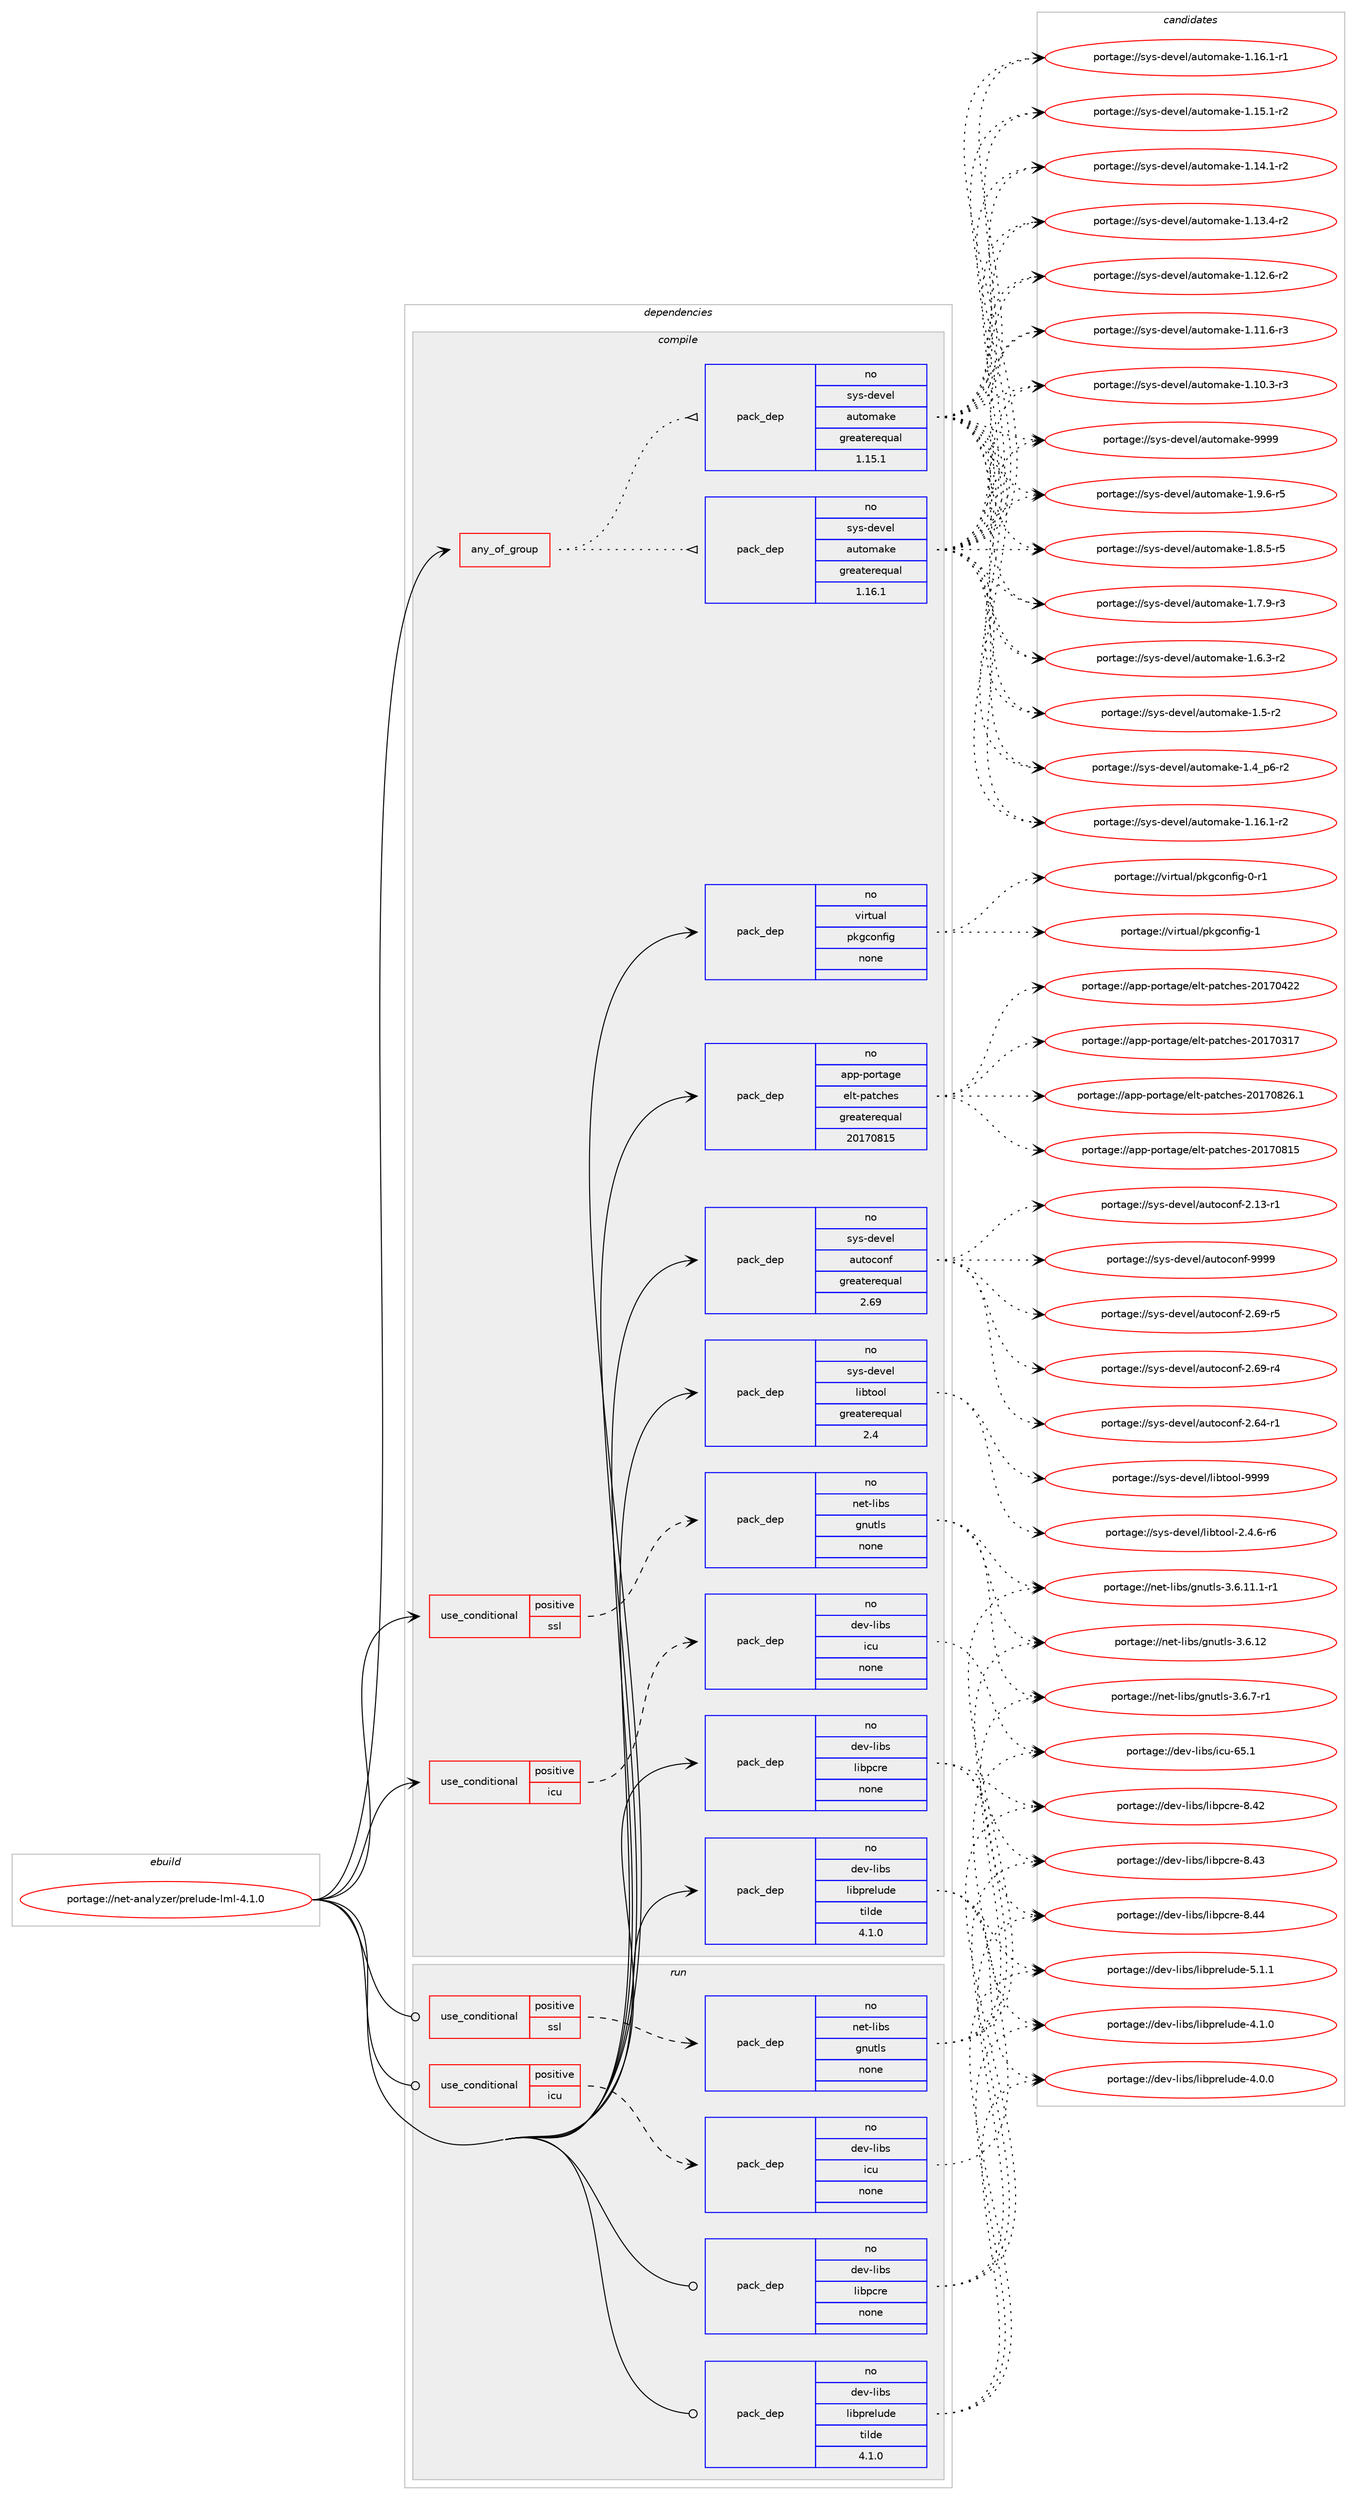 digraph prolog {

# *************
# Graph options
# *************

newrank=true;
concentrate=true;
compound=true;
graph [rankdir=LR,fontname=Helvetica,fontsize=10,ranksep=1.5];#, ranksep=2.5, nodesep=0.2];
edge  [arrowhead=vee];
node  [fontname=Helvetica,fontsize=10];

# **********
# The ebuild
# **********

subgraph cluster_leftcol {
color=gray;
rank=same;
label=<<i>ebuild</i>>;
id [label="portage://net-analyzer/prelude-lml-4.1.0", color=red, width=4, href="../net-analyzer/prelude-lml-4.1.0.svg"];
}

# ****************
# The dependencies
# ****************

subgraph cluster_midcol {
color=gray;
label=<<i>dependencies</i>>;
subgraph cluster_compile {
fillcolor="#eeeeee";
style=filled;
label=<<i>compile</i>>;
subgraph any2243 {
dependency139631 [label=<<TABLE BORDER="0" CELLBORDER="1" CELLSPACING="0" CELLPADDING="4"><TR><TD CELLPADDING="10">any_of_group</TD></TR></TABLE>>, shape=none, color=red];subgraph pack106237 {
dependency139632 [label=<<TABLE BORDER="0" CELLBORDER="1" CELLSPACING="0" CELLPADDING="4" WIDTH="220"><TR><TD ROWSPAN="6" CELLPADDING="30">pack_dep</TD></TR><TR><TD WIDTH="110">no</TD></TR><TR><TD>sys-devel</TD></TR><TR><TD>automake</TD></TR><TR><TD>greaterequal</TD></TR><TR><TD>1.16.1</TD></TR></TABLE>>, shape=none, color=blue];
}
dependency139631:e -> dependency139632:w [weight=20,style="dotted",arrowhead="oinv"];
subgraph pack106238 {
dependency139633 [label=<<TABLE BORDER="0" CELLBORDER="1" CELLSPACING="0" CELLPADDING="4" WIDTH="220"><TR><TD ROWSPAN="6" CELLPADDING="30">pack_dep</TD></TR><TR><TD WIDTH="110">no</TD></TR><TR><TD>sys-devel</TD></TR><TR><TD>automake</TD></TR><TR><TD>greaterequal</TD></TR><TR><TD>1.15.1</TD></TR></TABLE>>, shape=none, color=blue];
}
dependency139631:e -> dependency139633:w [weight=20,style="dotted",arrowhead="oinv"];
}
id:e -> dependency139631:w [weight=20,style="solid",arrowhead="vee"];
subgraph cond31024 {
dependency139634 [label=<<TABLE BORDER="0" CELLBORDER="1" CELLSPACING="0" CELLPADDING="4"><TR><TD ROWSPAN="3" CELLPADDING="10">use_conditional</TD></TR><TR><TD>positive</TD></TR><TR><TD>icu</TD></TR></TABLE>>, shape=none, color=red];
subgraph pack106239 {
dependency139635 [label=<<TABLE BORDER="0" CELLBORDER="1" CELLSPACING="0" CELLPADDING="4" WIDTH="220"><TR><TD ROWSPAN="6" CELLPADDING="30">pack_dep</TD></TR><TR><TD WIDTH="110">no</TD></TR><TR><TD>dev-libs</TD></TR><TR><TD>icu</TD></TR><TR><TD>none</TD></TR><TR><TD></TD></TR></TABLE>>, shape=none, color=blue];
}
dependency139634:e -> dependency139635:w [weight=20,style="dashed",arrowhead="vee"];
}
id:e -> dependency139634:w [weight=20,style="solid",arrowhead="vee"];
subgraph cond31025 {
dependency139636 [label=<<TABLE BORDER="0" CELLBORDER="1" CELLSPACING="0" CELLPADDING="4"><TR><TD ROWSPAN="3" CELLPADDING="10">use_conditional</TD></TR><TR><TD>positive</TD></TR><TR><TD>ssl</TD></TR></TABLE>>, shape=none, color=red];
subgraph pack106240 {
dependency139637 [label=<<TABLE BORDER="0" CELLBORDER="1" CELLSPACING="0" CELLPADDING="4" WIDTH="220"><TR><TD ROWSPAN="6" CELLPADDING="30">pack_dep</TD></TR><TR><TD WIDTH="110">no</TD></TR><TR><TD>net-libs</TD></TR><TR><TD>gnutls</TD></TR><TR><TD>none</TD></TR><TR><TD></TD></TR></TABLE>>, shape=none, color=blue];
}
dependency139636:e -> dependency139637:w [weight=20,style="dashed",arrowhead="vee"];
}
id:e -> dependency139636:w [weight=20,style="solid",arrowhead="vee"];
subgraph pack106241 {
dependency139638 [label=<<TABLE BORDER="0" CELLBORDER="1" CELLSPACING="0" CELLPADDING="4" WIDTH="220"><TR><TD ROWSPAN="6" CELLPADDING="30">pack_dep</TD></TR><TR><TD WIDTH="110">no</TD></TR><TR><TD>app-portage</TD></TR><TR><TD>elt-patches</TD></TR><TR><TD>greaterequal</TD></TR><TR><TD>20170815</TD></TR></TABLE>>, shape=none, color=blue];
}
id:e -> dependency139638:w [weight=20,style="solid",arrowhead="vee"];
subgraph pack106242 {
dependency139639 [label=<<TABLE BORDER="0" CELLBORDER="1" CELLSPACING="0" CELLPADDING="4" WIDTH="220"><TR><TD ROWSPAN="6" CELLPADDING="30">pack_dep</TD></TR><TR><TD WIDTH="110">no</TD></TR><TR><TD>dev-libs</TD></TR><TR><TD>libpcre</TD></TR><TR><TD>none</TD></TR><TR><TD></TD></TR></TABLE>>, shape=none, color=blue];
}
id:e -> dependency139639:w [weight=20,style="solid",arrowhead="vee"];
subgraph pack106243 {
dependency139640 [label=<<TABLE BORDER="0" CELLBORDER="1" CELLSPACING="0" CELLPADDING="4" WIDTH="220"><TR><TD ROWSPAN="6" CELLPADDING="30">pack_dep</TD></TR><TR><TD WIDTH="110">no</TD></TR><TR><TD>dev-libs</TD></TR><TR><TD>libprelude</TD></TR><TR><TD>tilde</TD></TR><TR><TD>4.1.0</TD></TR></TABLE>>, shape=none, color=blue];
}
id:e -> dependency139640:w [weight=20,style="solid",arrowhead="vee"];
subgraph pack106244 {
dependency139641 [label=<<TABLE BORDER="0" CELLBORDER="1" CELLSPACING="0" CELLPADDING="4" WIDTH="220"><TR><TD ROWSPAN="6" CELLPADDING="30">pack_dep</TD></TR><TR><TD WIDTH="110">no</TD></TR><TR><TD>sys-devel</TD></TR><TR><TD>autoconf</TD></TR><TR><TD>greaterequal</TD></TR><TR><TD>2.69</TD></TR></TABLE>>, shape=none, color=blue];
}
id:e -> dependency139641:w [weight=20,style="solid",arrowhead="vee"];
subgraph pack106245 {
dependency139642 [label=<<TABLE BORDER="0" CELLBORDER="1" CELLSPACING="0" CELLPADDING="4" WIDTH="220"><TR><TD ROWSPAN="6" CELLPADDING="30">pack_dep</TD></TR><TR><TD WIDTH="110">no</TD></TR><TR><TD>sys-devel</TD></TR><TR><TD>libtool</TD></TR><TR><TD>greaterequal</TD></TR><TR><TD>2.4</TD></TR></TABLE>>, shape=none, color=blue];
}
id:e -> dependency139642:w [weight=20,style="solid",arrowhead="vee"];
subgraph pack106246 {
dependency139643 [label=<<TABLE BORDER="0" CELLBORDER="1" CELLSPACING="0" CELLPADDING="4" WIDTH="220"><TR><TD ROWSPAN="6" CELLPADDING="30">pack_dep</TD></TR><TR><TD WIDTH="110">no</TD></TR><TR><TD>virtual</TD></TR><TR><TD>pkgconfig</TD></TR><TR><TD>none</TD></TR><TR><TD></TD></TR></TABLE>>, shape=none, color=blue];
}
id:e -> dependency139643:w [weight=20,style="solid",arrowhead="vee"];
}
subgraph cluster_compileandrun {
fillcolor="#eeeeee";
style=filled;
label=<<i>compile and run</i>>;
}
subgraph cluster_run {
fillcolor="#eeeeee";
style=filled;
label=<<i>run</i>>;
subgraph cond31026 {
dependency139644 [label=<<TABLE BORDER="0" CELLBORDER="1" CELLSPACING="0" CELLPADDING="4"><TR><TD ROWSPAN="3" CELLPADDING="10">use_conditional</TD></TR><TR><TD>positive</TD></TR><TR><TD>icu</TD></TR></TABLE>>, shape=none, color=red];
subgraph pack106247 {
dependency139645 [label=<<TABLE BORDER="0" CELLBORDER="1" CELLSPACING="0" CELLPADDING="4" WIDTH="220"><TR><TD ROWSPAN="6" CELLPADDING="30">pack_dep</TD></TR><TR><TD WIDTH="110">no</TD></TR><TR><TD>dev-libs</TD></TR><TR><TD>icu</TD></TR><TR><TD>none</TD></TR><TR><TD></TD></TR></TABLE>>, shape=none, color=blue];
}
dependency139644:e -> dependency139645:w [weight=20,style="dashed",arrowhead="vee"];
}
id:e -> dependency139644:w [weight=20,style="solid",arrowhead="odot"];
subgraph cond31027 {
dependency139646 [label=<<TABLE BORDER="0" CELLBORDER="1" CELLSPACING="0" CELLPADDING="4"><TR><TD ROWSPAN="3" CELLPADDING="10">use_conditional</TD></TR><TR><TD>positive</TD></TR><TR><TD>ssl</TD></TR></TABLE>>, shape=none, color=red];
subgraph pack106248 {
dependency139647 [label=<<TABLE BORDER="0" CELLBORDER="1" CELLSPACING="0" CELLPADDING="4" WIDTH="220"><TR><TD ROWSPAN="6" CELLPADDING="30">pack_dep</TD></TR><TR><TD WIDTH="110">no</TD></TR><TR><TD>net-libs</TD></TR><TR><TD>gnutls</TD></TR><TR><TD>none</TD></TR><TR><TD></TD></TR></TABLE>>, shape=none, color=blue];
}
dependency139646:e -> dependency139647:w [weight=20,style="dashed",arrowhead="vee"];
}
id:e -> dependency139646:w [weight=20,style="solid",arrowhead="odot"];
subgraph pack106249 {
dependency139648 [label=<<TABLE BORDER="0" CELLBORDER="1" CELLSPACING="0" CELLPADDING="4" WIDTH="220"><TR><TD ROWSPAN="6" CELLPADDING="30">pack_dep</TD></TR><TR><TD WIDTH="110">no</TD></TR><TR><TD>dev-libs</TD></TR><TR><TD>libpcre</TD></TR><TR><TD>none</TD></TR><TR><TD></TD></TR></TABLE>>, shape=none, color=blue];
}
id:e -> dependency139648:w [weight=20,style="solid",arrowhead="odot"];
subgraph pack106250 {
dependency139649 [label=<<TABLE BORDER="0" CELLBORDER="1" CELLSPACING="0" CELLPADDING="4" WIDTH="220"><TR><TD ROWSPAN="6" CELLPADDING="30">pack_dep</TD></TR><TR><TD WIDTH="110">no</TD></TR><TR><TD>dev-libs</TD></TR><TR><TD>libprelude</TD></TR><TR><TD>tilde</TD></TR><TR><TD>4.1.0</TD></TR></TABLE>>, shape=none, color=blue];
}
id:e -> dependency139649:w [weight=20,style="solid",arrowhead="odot"];
}
}

# **************
# The candidates
# **************

subgraph cluster_choices {
rank=same;
color=gray;
label=<<i>candidates</i>>;

subgraph choice106237 {
color=black;
nodesep=1;
choice115121115451001011181011084797117116111109971071014557575757 [label="portage://sys-devel/automake-9999", color=red, width=4,href="../sys-devel/automake-9999.svg"];
choice115121115451001011181011084797117116111109971071014549465746544511453 [label="portage://sys-devel/automake-1.9.6-r5", color=red, width=4,href="../sys-devel/automake-1.9.6-r5.svg"];
choice115121115451001011181011084797117116111109971071014549465646534511453 [label="portage://sys-devel/automake-1.8.5-r5", color=red, width=4,href="../sys-devel/automake-1.8.5-r5.svg"];
choice115121115451001011181011084797117116111109971071014549465546574511451 [label="portage://sys-devel/automake-1.7.9-r3", color=red, width=4,href="../sys-devel/automake-1.7.9-r3.svg"];
choice115121115451001011181011084797117116111109971071014549465446514511450 [label="portage://sys-devel/automake-1.6.3-r2", color=red, width=4,href="../sys-devel/automake-1.6.3-r2.svg"];
choice11512111545100101118101108479711711611110997107101454946534511450 [label="portage://sys-devel/automake-1.5-r2", color=red, width=4,href="../sys-devel/automake-1.5-r2.svg"];
choice115121115451001011181011084797117116111109971071014549465295112544511450 [label="portage://sys-devel/automake-1.4_p6-r2", color=red, width=4,href="../sys-devel/automake-1.4_p6-r2.svg"];
choice11512111545100101118101108479711711611110997107101454946495446494511450 [label="portage://sys-devel/automake-1.16.1-r2", color=red, width=4,href="../sys-devel/automake-1.16.1-r2.svg"];
choice11512111545100101118101108479711711611110997107101454946495446494511449 [label="portage://sys-devel/automake-1.16.1-r1", color=red, width=4,href="../sys-devel/automake-1.16.1-r1.svg"];
choice11512111545100101118101108479711711611110997107101454946495346494511450 [label="portage://sys-devel/automake-1.15.1-r2", color=red, width=4,href="../sys-devel/automake-1.15.1-r2.svg"];
choice11512111545100101118101108479711711611110997107101454946495246494511450 [label="portage://sys-devel/automake-1.14.1-r2", color=red, width=4,href="../sys-devel/automake-1.14.1-r2.svg"];
choice11512111545100101118101108479711711611110997107101454946495146524511450 [label="portage://sys-devel/automake-1.13.4-r2", color=red, width=4,href="../sys-devel/automake-1.13.4-r2.svg"];
choice11512111545100101118101108479711711611110997107101454946495046544511450 [label="portage://sys-devel/automake-1.12.6-r2", color=red, width=4,href="../sys-devel/automake-1.12.6-r2.svg"];
choice11512111545100101118101108479711711611110997107101454946494946544511451 [label="portage://sys-devel/automake-1.11.6-r3", color=red, width=4,href="../sys-devel/automake-1.11.6-r3.svg"];
choice11512111545100101118101108479711711611110997107101454946494846514511451 [label="portage://sys-devel/automake-1.10.3-r3", color=red, width=4,href="../sys-devel/automake-1.10.3-r3.svg"];
dependency139632:e -> choice115121115451001011181011084797117116111109971071014557575757:w [style=dotted,weight="100"];
dependency139632:e -> choice115121115451001011181011084797117116111109971071014549465746544511453:w [style=dotted,weight="100"];
dependency139632:e -> choice115121115451001011181011084797117116111109971071014549465646534511453:w [style=dotted,weight="100"];
dependency139632:e -> choice115121115451001011181011084797117116111109971071014549465546574511451:w [style=dotted,weight="100"];
dependency139632:e -> choice115121115451001011181011084797117116111109971071014549465446514511450:w [style=dotted,weight="100"];
dependency139632:e -> choice11512111545100101118101108479711711611110997107101454946534511450:w [style=dotted,weight="100"];
dependency139632:e -> choice115121115451001011181011084797117116111109971071014549465295112544511450:w [style=dotted,weight="100"];
dependency139632:e -> choice11512111545100101118101108479711711611110997107101454946495446494511450:w [style=dotted,weight="100"];
dependency139632:e -> choice11512111545100101118101108479711711611110997107101454946495446494511449:w [style=dotted,weight="100"];
dependency139632:e -> choice11512111545100101118101108479711711611110997107101454946495346494511450:w [style=dotted,weight="100"];
dependency139632:e -> choice11512111545100101118101108479711711611110997107101454946495246494511450:w [style=dotted,weight="100"];
dependency139632:e -> choice11512111545100101118101108479711711611110997107101454946495146524511450:w [style=dotted,weight="100"];
dependency139632:e -> choice11512111545100101118101108479711711611110997107101454946495046544511450:w [style=dotted,weight="100"];
dependency139632:e -> choice11512111545100101118101108479711711611110997107101454946494946544511451:w [style=dotted,weight="100"];
dependency139632:e -> choice11512111545100101118101108479711711611110997107101454946494846514511451:w [style=dotted,weight="100"];
}
subgraph choice106238 {
color=black;
nodesep=1;
choice115121115451001011181011084797117116111109971071014557575757 [label="portage://sys-devel/automake-9999", color=red, width=4,href="../sys-devel/automake-9999.svg"];
choice115121115451001011181011084797117116111109971071014549465746544511453 [label="portage://sys-devel/automake-1.9.6-r5", color=red, width=4,href="../sys-devel/automake-1.9.6-r5.svg"];
choice115121115451001011181011084797117116111109971071014549465646534511453 [label="portage://sys-devel/automake-1.8.5-r5", color=red, width=4,href="../sys-devel/automake-1.8.5-r5.svg"];
choice115121115451001011181011084797117116111109971071014549465546574511451 [label="portage://sys-devel/automake-1.7.9-r3", color=red, width=4,href="../sys-devel/automake-1.7.9-r3.svg"];
choice115121115451001011181011084797117116111109971071014549465446514511450 [label="portage://sys-devel/automake-1.6.3-r2", color=red, width=4,href="../sys-devel/automake-1.6.3-r2.svg"];
choice11512111545100101118101108479711711611110997107101454946534511450 [label="portage://sys-devel/automake-1.5-r2", color=red, width=4,href="../sys-devel/automake-1.5-r2.svg"];
choice115121115451001011181011084797117116111109971071014549465295112544511450 [label="portage://sys-devel/automake-1.4_p6-r2", color=red, width=4,href="../sys-devel/automake-1.4_p6-r2.svg"];
choice11512111545100101118101108479711711611110997107101454946495446494511450 [label="portage://sys-devel/automake-1.16.1-r2", color=red, width=4,href="../sys-devel/automake-1.16.1-r2.svg"];
choice11512111545100101118101108479711711611110997107101454946495446494511449 [label="portage://sys-devel/automake-1.16.1-r1", color=red, width=4,href="../sys-devel/automake-1.16.1-r1.svg"];
choice11512111545100101118101108479711711611110997107101454946495346494511450 [label="portage://sys-devel/automake-1.15.1-r2", color=red, width=4,href="../sys-devel/automake-1.15.1-r2.svg"];
choice11512111545100101118101108479711711611110997107101454946495246494511450 [label="portage://sys-devel/automake-1.14.1-r2", color=red, width=4,href="../sys-devel/automake-1.14.1-r2.svg"];
choice11512111545100101118101108479711711611110997107101454946495146524511450 [label="portage://sys-devel/automake-1.13.4-r2", color=red, width=4,href="../sys-devel/automake-1.13.4-r2.svg"];
choice11512111545100101118101108479711711611110997107101454946495046544511450 [label="portage://sys-devel/automake-1.12.6-r2", color=red, width=4,href="../sys-devel/automake-1.12.6-r2.svg"];
choice11512111545100101118101108479711711611110997107101454946494946544511451 [label="portage://sys-devel/automake-1.11.6-r3", color=red, width=4,href="../sys-devel/automake-1.11.6-r3.svg"];
choice11512111545100101118101108479711711611110997107101454946494846514511451 [label="portage://sys-devel/automake-1.10.3-r3", color=red, width=4,href="../sys-devel/automake-1.10.3-r3.svg"];
dependency139633:e -> choice115121115451001011181011084797117116111109971071014557575757:w [style=dotted,weight="100"];
dependency139633:e -> choice115121115451001011181011084797117116111109971071014549465746544511453:w [style=dotted,weight="100"];
dependency139633:e -> choice115121115451001011181011084797117116111109971071014549465646534511453:w [style=dotted,weight="100"];
dependency139633:e -> choice115121115451001011181011084797117116111109971071014549465546574511451:w [style=dotted,weight="100"];
dependency139633:e -> choice115121115451001011181011084797117116111109971071014549465446514511450:w [style=dotted,weight="100"];
dependency139633:e -> choice11512111545100101118101108479711711611110997107101454946534511450:w [style=dotted,weight="100"];
dependency139633:e -> choice115121115451001011181011084797117116111109971071014549465295112544511450:w [style=dotted,weight="100"];
dependency139633:e -> choice11512111545100101118101108479711711611110997107101454946495446494511450:w [style=dotted,weight="100"];
dependency139633:e -> choice11512111545100101118101108479711711611110997107101454946495446494511449:w [style=dotted,weight="100"];
dependency139633:e -> choice11512111545100101118101108479711711611110997107101454946495346494511450:w [style=dotted,weight="100"];
dependency139633:e -> choice11512111545100101118101108479711711611110997107101454946495246494511450:w [style=dotted,weight="100"];
dependency139633:e -> choice11512111545100101118101108479711711611110997107101454946495146524511450:w [style=dotted,weight="100"];
dependency139633:e -> choice11512111545100101118101108479711711611110997107101454946495046544511450:w [style=dotted,weight="100"];
dependency139633:e -> choice11512111545100101118101108479711711611110997107101454946494946544511451:w [style=dotted,weight="100"];
dependency139633:e -> choice11512111545100101118101108479711711611110997107101454946494846514511451:w [style=dotted,weight="100"];
}
subgraph choice106239 {
color=black;
nodesep=1;
choice100101118451081059811547105991174554534649 [label="portage://dev-libs/icu-65.1", color=red, width=4,href="../dev-libs/icu-65.1.svg"];
dependency139635:e -> choice100101118451081059811547105991174554534649:w [style=dotted,weight="100"];
}
subgraph choice106240 {
color=black;
nodesep=1;
choice1101011164510810598115471031101171161081154551465446554511449 [label="portage://net-libs/gnutls-3.6.7-r1", color=red, width=4,href="../net-libs/gnutls-3.6.7-r1.svg"];
choice11010111645108105981154710311011711610811545514654464950 [label="portage://net-libs/gnutls-3.6.12", color=red, width=4,href="../net-libs/gnutls-3.6.12.svg"];
choice1101011164510810598115471031101171161081154551465446494946494511449 [label="portage://net-libs/gnutls-3.6.11.1-r1", color=red, width=4,href="../net-libs/gnutls-3.6.11.1-r1.svg"];
dependency139637:e -> choice1101011164510810598115471031101171161081154551465446554511449:w [style=dotted,weight="100"];
dependency139637:e -> choice11010111645108105981154710311011711610811545514654464950:w [style=dotted,weight="100"];
dependency139637:e -> choice1101011164510810598115471031101171161081154551465446494946494511449:w [style=dotted,weight="100"];
}
subgraph choice106241 {
color=black;
nodesep=1;
choice971121124511211111411697103101471011081164511297116991041011154550484955485650544649 [label="portage://app-portage/elt-patches-20170826.1", color=red, width=4,href="../app-portage/elt-patches-20170826.1.svg"];
choice97112112451121111141169710310147101108116451129711699104101115455048495548564953 [label="portage://app-portage/elt-patches-20170815", color=red, width=4,href="../app-portage/elt-patches-20170815.svg"];
choice97112112451121111141169710310147101108116451129711699104101115455048495548525050 [label="portage://app-portage/elt-patches-20170422", color=red, width=4,href="../app-portage/elt-patches-20170422.svg"];
choice97112112451121111141169710310147101108116451129711699104101115455048495548514955 [label="portage://app-portage/elt-patches-20170317", color=red, width=4,href="../app-portage/elt-patches-20170317.svg"];
dependency139638:e -> choice971121124511211111411697103101471011081164511297116991041011154550484955485650544649:w [style=dotted,weight="100"];
dependency139638:e -> choice97112112451121111141169710310147101108116451129711699104101115455048495548564953:w [style=dotted,weight="100"];
dependency139638:e -> choice97112112451121111141169710310147101108116451129711699104101115455048495548525050:w [style=dotted,weight="100"];
dependency139638:e -> choice97112112451121111141169710310147101108116451129711699104101115455048495548514955:w [style=dotted,weight="100"];
}
subgraph choice106242 {
color=black;
nodesep=1;
choice10010111845108105981154710810598112991141014556465252 [label="portage://dev-libs/libpcre-8.44", color=red, width=4,href="../dev-libs/libpcre-8.44.svg"];
choice10010111845108105981154710810598112991141014556465251 [label="portage://dev-libs/libpcre-8.43", color=red, width=4,href="../dev-libs/libpcre-8.43.svg"];
choice10010111845108105981154710810598112991141014556465250 [label="portage://dev-libs/libpcre-8.42", color=red, width=4,href="../dev-libs/libpcre-8.42.svg"];
dependency139639:e -> choice10010111845108105981154710810598112991141014556465252:w [style=dotted,weight="100"];
dependency139639:e -> choice10010111845108105981154710810598112991141014556465251:w [style=dotted,weight="100"];
dependency139639:e -> choice10010111845108105981154710810598112991141014556465250:w [style=dotted,weight="100"];
}
subgraph choice106243 {
color=black;
nodesep=1;
choice10010111845108105981154710810598112114101108117100101455346494649 [label="portage://dev-libs/libprelude-5.1.1", color=red, width=4,href="../dev-libs/libprelude-5.1.1.svg"];
choice10010111845108105981154710810598112114101108117100101455246494648 [label="portage://dev-libs/libprelude-4.1.0", color=red, width=4,href="../dev-libs/libprelude-4.1.0.svg"];
choice10010111845108105981154710810598112114101108117100101455246484648 [label="portage://dev-libs/libprelude-4.0.0", color=red, width=4,href="../dev-libs/libprelude-4.0.0.svg"];
dependency139640:e -> choice10010111845108105981154710810598112114101108117100101455346494649:w [style=dotted,weight="100"];
dependency139640:e -> choice10010111845108105981154710810598112114101108117100101455246494648:w [style=dotted,weight="100"];
dependency139640:e -> choice10010111845108105981154710810598112114101108117100101455246484648:w [style=dotted,weight="100"];
}
subgraph choice106244 {
color=black;
nodesep=1;
choice115121115451001011181011084797117116111991111101024557575757 [label="portage://sys-devel/autoconf-9999", color=red, width=4,href="../sys-devel/autoconf-9999.svg"];
choice1151211154510010111810110847971171161119911111010245504654574511453 [label="portage://sys-devel/autoconf-2.69-r5", color=red, width=4,href="../sys-devel/autoconf-2.69-r5.svg"];
choice1151211154510010111810110847971171161119911111010245504654574511452 [label="portage://sys-devel/autoconf-2.69-r4", color=red, width=4,href="../sys-devel/autoconf-2.69-r4.svg"];
choice1151211154510010111810110847971171161119911111010245504654524511449 [label="portage://sys-devel/autoconf-2.64-r1", color=red, width=4,href="../sys-devel/autoconf-2.64-r1.svg"];
choice1151211154510010111810110847971171161119911111010245504649514511449 [label="portage://sys-devel/autoconf-2.13-r1", color=red, width=4,href="../sys-devel/autoconf-2.13-r1.svg"];
dependency139641:e -> choice115121115451001011181011084797117116111991111101024557575757:w [style=dotted,weight="100"];
dependency139641:e -> choice1151211154510010111810110847971171161119911111010245504654574511453:w [style=dotted,weight="100"];
dependency139641:e -> choice1151211154510010111810110847971171161119911111010245504654574511452:w [style=dotted,weight="100"];
dependency139641:e -> choice1151211154510010111810110847971171161119911111010245504654524511449:w [style=dotted,weight="100"];
dependency139641:e -> choice1151211154510010111810110847971171161119911111010245504649514511449:w [style=dotted,weight="100"];
}
subgraph choice106245 {
color=black;
nodesep=1;
choice1151211154510010111810110847108105981161111111084557575757 [label="portage://sys-devel/libtool-9999", color=red, width=4,href="../sys-devel/libtool-9999.svg"];
choice1151211154510010111810110847108105981161111111084550465246544511454 [label="portage://sys-devel/libtool-2.4.6-r6", color=red, width=4,href="../sys-devel/libtool-2.4.6-r6.svg"];
dependency139642:e -> choice1151211154510010111810110847108105981161111111084557575757:w [style=dotted,weight="100"];
dependency139642:e -> choice1151211154510010111810110847108105981161111111084550465246544511454:w [style=dotted,weight="100"];
}
subgraph choice106246 {
color=black;
nodesep=1;
choice1181051141161179710847112107103991111101021051034549 [label="portage://virtual/pkgconfig-1", color=red, width=4,href="../virtual/pkgconfig-1.svg"];
choice11810511411611797108471121071039911111010210510345484511449 [label="portage://virtual/pkgconfig-0-r1", color=red, width=4,href="../virtual/pkgconfig-0-r1.svg"];
dependency139643:e -> choice1181051141161179710847112107103991111101021051034549:w [style=dotted,weight="100"];
dependency139643:e -> choice11810511411611797108471121071039911111010210510345484511449:w [style=dotted,weight="100"];
}
subgraph choice106247 {
color=black;
nodesep=1;
choice100101118451081059811547105991174554534649 [label="portage://dev-libs/icu-65.1", color=red, width=4,href="../dev-libs/icu-65.1.svg"];
dependency139645:e -> choice100101118451081059811547105991174554534649:w [style=dotted,weight="100"];
}
subgraph choice106248 {
color=black;
nodesep=1;
choice1101011164510810598115471031101171161081154551465446554511449 [label="portage://net-libs/gnutls-3.6.7-r1", color=red, width=4,href="../net-libs/gnutls-3.6.7-r1.svg"];
choice11010111645108105981154710311011711610811545514654464950 [label="portage://net-libs/gnutls-3.6.12", color=red, width=4,href="../net-libs/gnutls-3.6.12.svg"];
choice1101011164510810598115471031101171161081154551465446494946494511449 [label="portage://net-libs/gnutls-3.6.11.1-r1", color=red, width=4,href="../net-libs/gnutls-3.6.11.1-r1.svg"];
dependency139647:e -> choice1101011164510810598115471031101171161081154551465446554511449:w [style=dotted,weight="100"];
dependency139647:e -> choice11010111645108105981154710311011711610811545514654464950:w [style=dotted,weight="100"];
dependency139647:e -> choice1101011164510810598115471031101171161081154551465446494946494511449:w [style=dotted,weight="100"];
}
subgraph choice106249 {
color=black;
nodesep=1;
choice10010111845108105981154710810598112991141014556465252 [label="portage://dev-libs/libpcre-8.44", color=red, width=4,href="../dev-libs/libpcre-8.44.svg"];
choice10010111845108105981154710810598112991141014556465251 [label="portage://dev-libs/libpcre-8.43", color=red, width=4,href="../dev-libs/libpcre-8.43.svg"];
choice10010111845108105981154710810598112991141014556465250 [label="portage://dev-libs/libpcre-8.42", color=red, width=4,href="../dev-libs/libpcre-8.42.svg"];
dependency139648:e -> choice10010111845108105981154710810598112991141014556465252:w [style=dotted,weight="100"];
dependency139648:e -> choice10010111845108105981154710810598112991141014556465251:w [style=dotted,weight="100"];
dependency139648:e -> choice10010111845108105981154710810598112991141014556465250:w [style=dotted,weight="100"];
}
subgraph choice106250 {
color=black;
nodesep=1;
choice10010111845108105981154710810598112114101108117100101455346494649 [label="portage://dev-libs/libprelude-5.1.1", color=red, width=4,href="../dev-libs/libprelude-5.1.1.svg"];
choice10010111845108105981154710810598112114101108117100101455246494648 [label="portage://dev-libs/libprelude-4.1.0", color=red, width=4,href="../dev-libs/libprelude-4.1.0.svg"];
choice10010111845108105981154710810598112114101108117100101455246484648 [label="portage://dev-libs/libprelude-4.0.0", color=red, width=4,href="../dev-libs/libprelude-4.0.0.svg"];
dependency139649:e -> choice10010111845108105981154710810598112114101108117100101455346494649:w [style=dotted,weight="100"];
dependency139649:e -> choice10010111845108105981154710810598112114101108117100101455246494648:w [style=dotted,weight="100"];
dependency139649:e -> choice10010111845108105981154710810598112114101108117100101455246484648:w [style=dotted,weight="100"];
}
}

}
